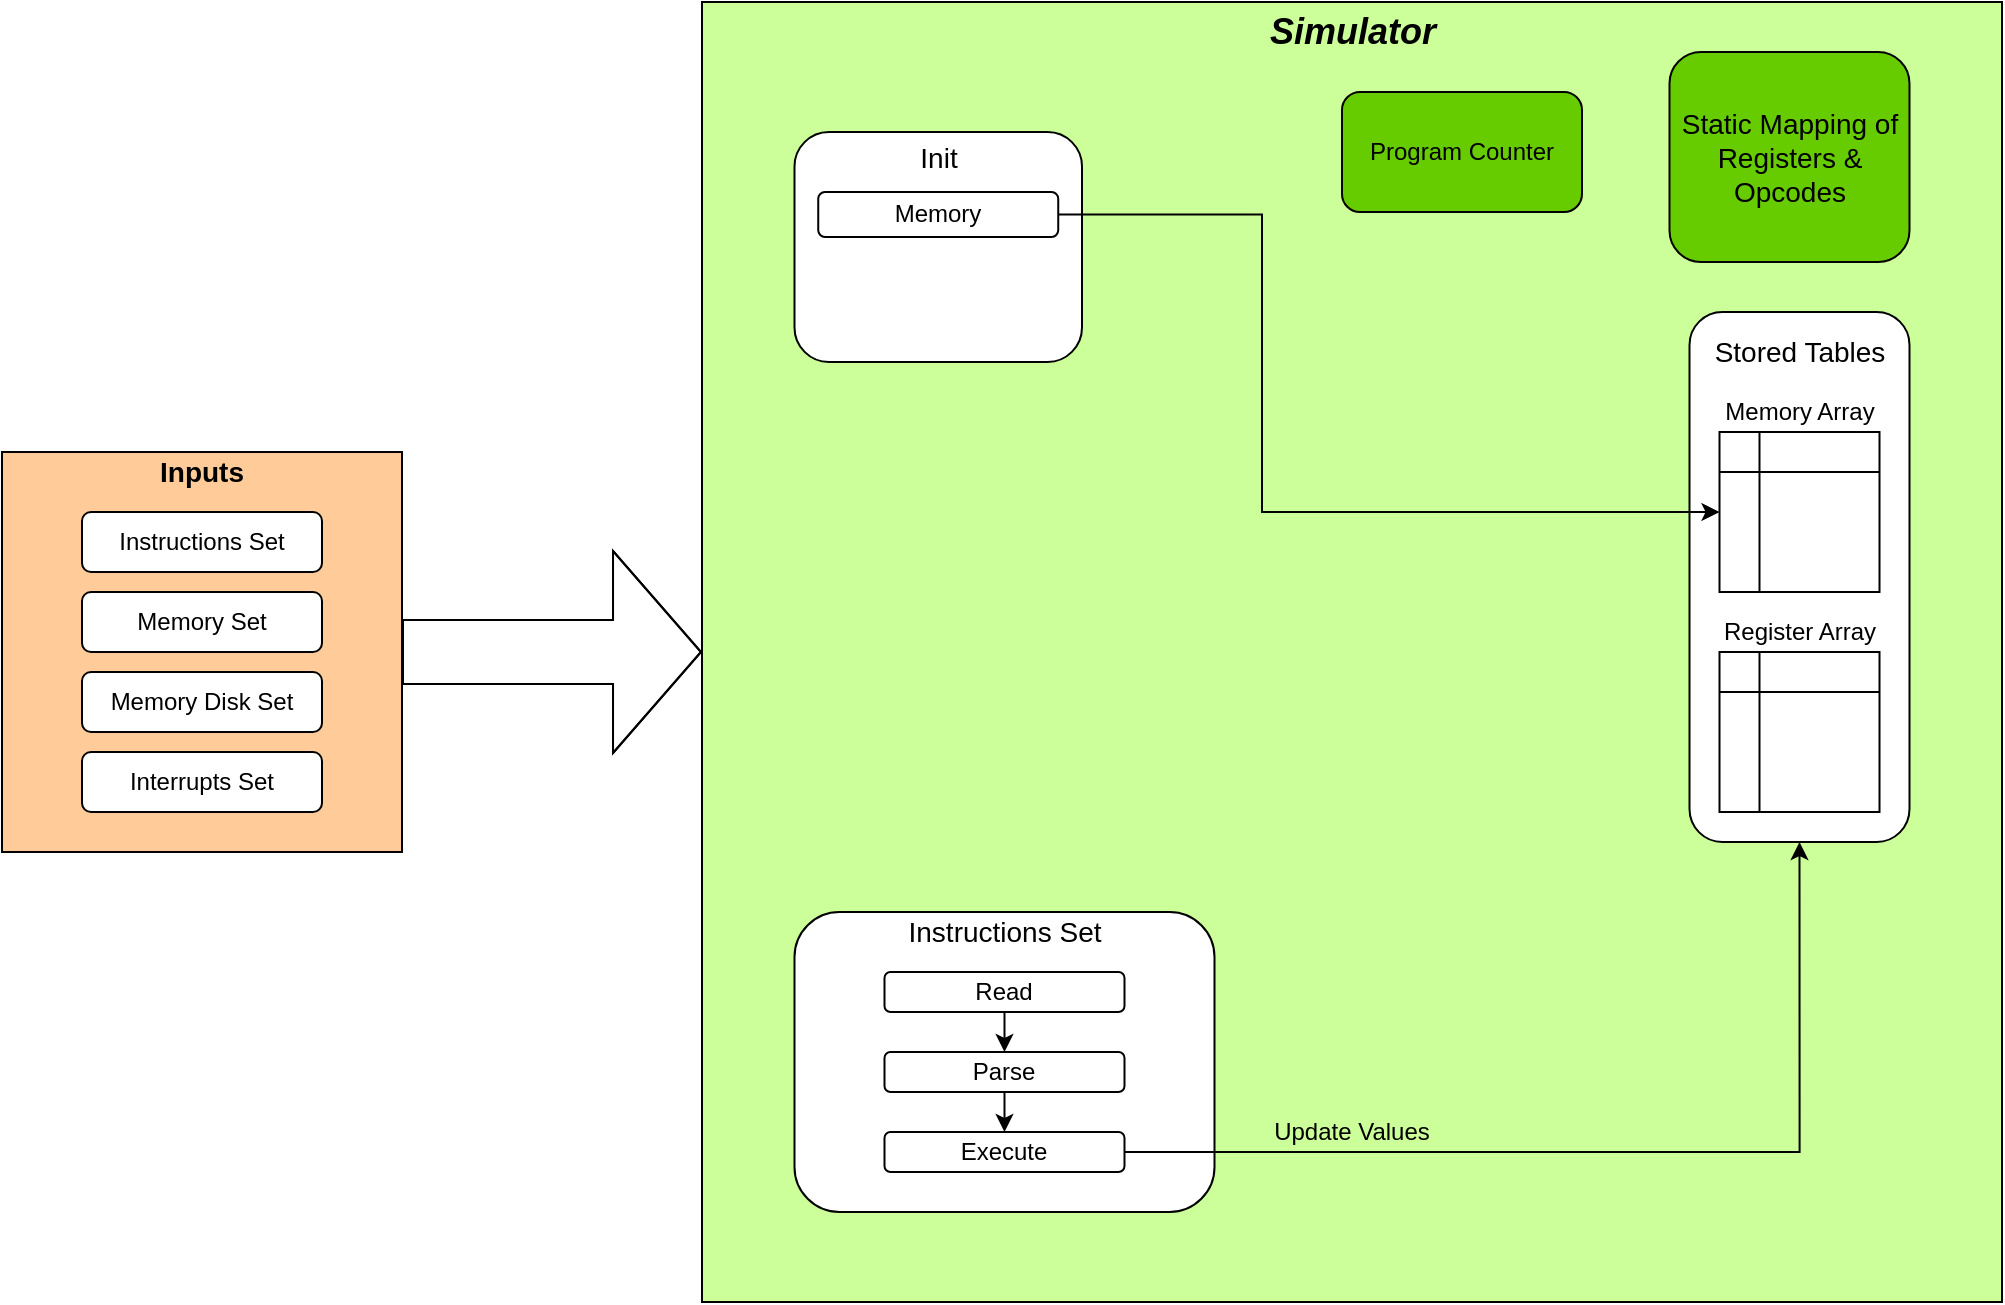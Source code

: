 <mxfile version="13.9.9" type="device"><diagram id="ONMKWGnX6gSHqRsCZUD3" name="Page-1"><mxGraphModel dx="2512" dy="832" grid="1" gridSize="10" guides="1" tooltips="1" connect="1" arrows="1" fold="1" page="1" pageScale="1" pageWidth="850" pageHeight="1100" math="0" shadow="0"><root><mxCell id="0"/><mxCell id="1" parent="0"/><mxCell id="o905FgmuZpbeo5RuuQKg-12" value="" style="group" vertex="1" connectable="0" parent="1"><mxGeometry x="-50" y="65" width="650" height="650" as="geometry"/></mxCell><mxCell id="o905FgmuZpbeo5RuuQKg-9" value="" style="whiteSpace=wrap;html=1;aspect=fixed;fillColor=#CCFF99;" vertex="1" parent="o905FgmuZpbeo5RuuQKg-12"><mxGeometry width="650" height="650" as="geometry"/></mxCell><mxCell id="o905FgmuZpbeo5RuuQKg-10" value="&lt;font style=&quot;font-size: 18px&quot;&gt;&lt;b&gt;&lt;i&gt;Simulator&lt;/i&gt;&lt;/b&gt;&lt;/font&gt;" style="text;html=1;strokeColor=none;fillColor=none;align=center;verticalAlign=middle;whiteSpace=wrap;rounded=0;" vertex="1" parent="o905FgmuZpbeo5RuuQKg-12"><mxGeometry x="272.5" y="5" width="105" height="20" as="geometry"/></mxCell><mxCell id="o905FgmuZpbeo5RuuQKg-33" value="Update Values" style="text;html=1;strokeColor=none;fillColor=none;align=center;verticalAlign=middle;whiteSpace=wrap;rounded=0;" vertex="1" parent="o905FgmuZpbeo5RuuQKg-12"><mxGeometry x="280" y="555" width="90" height="20" as="geometry"/></mxCell><mxCell id="o905FgmuZpbeo5RuuQKg-35" value="&lt;span style=&quot;font-size: 14px&quot;&gt;Static Mapping of Registers &amp;amp; Opcodes&lt;/span&gt;" style="rounded=1;whiteSpace=wrap;html=1;fillColor=#66CC00;" vertex="1" parent="o905FgmuZpbeo5RuuQKg-12"><mxGeometry x="483.75" y="25" width="120" height="105" as="geometry"/></mxCell><mxCell id="o905FgmuZpbeo5RuuQKg-39" value="" style="group" vertex="1" connectable="0" parent="o905FgmuZpbeo5RuuQKg-12"><mxGeometry x="493.75" y="155" width="110" height="265" as="geometry"/></mxCell><mxCell id="o905FgmuZpbeo5RuuQKg-22" value="" style="rounded=1;whiteSpace=wrap;html=1;fillColor=#FFFFFF;" vertex="1" parent="o905FgmuZpbeo5RuuQKg-39"><mxGeometry width="110" height="265" as="geometry"/></mxCell><mxCell id="o905FgmuZpbeo5RuuQKg-29" value="&lt;font style=&quot;font-size: 14px&quot;&gt;Stored Tables&lt;/font&gt;" style="text;html=1;strokeColor=none;fillColor=none;align=center;verticalAlign=middle;whiteSpace=wrap;rounded=0;" vertex="1" parent="o905FgmuZpbeo5RuuQKg-39"><mxGeometry x="10" y="10" width="90" height="20" as="geometry"/></mxCell><mxCell id="o905FgmuZpbeo5RuuQKg-26" value="" style="group" vertex="1" connectable="0" parent="o905FgmuZpbeo5RuuQKg-39"><mxGeometry x="15" y="40" width="80" height="100" as="geometry"/></mxCell><mxCell id="o905FgmuZpbeo5RuuQKg-27" value="" style="shape=internalStorage;whiteSpace=wrap;html=1;backgroundOutline=1;fillColor=#FFFFFF;" vertex="1" parent="o905FgmuZpbeo5RuuQKg-26"><mxGeometry y="20" width="80" height="80" as="geometry"/></mxCell><mxCell id="o905FgmuZpbeo5RuuQKg-28" value="Memory Array" style="text;html=1;strokeColor=none;fillColor=none;align=center;verticalAlign=middle;whiteSpace=wrap;rounded=0;" vertex="1" parent="o905FgmuZpbeo5RuuQKg-26"><mxGeometry width="80" height="20" as="geometry"/></mxCell><mxCell id="o905FgmuZpbeo5RuuQKg-25" value="" style="group" vertex="1" connectable="0" parent="o905FgmuZpbeo5RuuQKg-39"><mxGeometry x="15" y="150" width="80" height="100" as="geometry"/></mxCell><mxCell id="o905FgmuZpbeo5RuuQKg-23" value="" style="shape=internalStorage;whiteSpace=wrap;html=1;backgroundOutline=1;fillColor=#FFFFFF;" vertex="1" parent="o905FgmuZpbeo5RuuQKg-25"><mxGeometry y="20" width="80" height="80" as="geometry"/></mxCell><mxCell id="o905FgmuZpbeo5RuuQKg-24" value="Register Array" style="text;html=1;strokeColor=none;fillColor=none;align=center;verticalAlign=middle;whiteSpace=wrap;rounded=0;" vertex="1" parent="o905FgmuZpbeo5RuuQKg-25"><mxGeometry width="80" height="20" as="geometry"/></mxCell><mxCell id="o905FgmuZpbeo5RuuQKg-41" value="Program Counter" style="rounded=1;whiteSpace=wrap;html=1;fillColor=#66CC00;" vertex="1" parent="o905FgmuZpbeo5RuuQKg-12"><mxGeometry x="320" y="45" width="120" height="60" as="geometry"/></mxCell><mxCell id="o905FgmuZpbeo5RuuQKg-21" value="" style="group" vertex="1" connectable="0" parent="o905FgmuZpbeo5RuuQKg-12"><mxGeometry x="46.25" y="455" width="210" height="150" as="geometry"/></mxCell><mxCell id="o905FgmuZpbeo5RuuQKg-11" value="" style="rounded=1;whiteSpace=wrap;html=1;fillColor=#FFFFFF;" vertex="1" parent="o905FgmuZpbeo5RuuQKg-21"><mxGeometry width="210" height="150" as="geometry"/></mxCell><mxCell id="o905FgmuZpbeo5RuuQKg-14" value="&lt;font style=&quot;font-size: 14px&quot;&gt;Instructions Set&lt;/font&gt;" style="text;html=1;strokeColor=none;fillColor=none;align=center;verticalAlign=middle;whiteSpace=wrap;rounded=0;" vertex="1" parent="o905FgmuZpbeo5RuuQKg-21"><mxGeometry x="47.5" width="115" height="20" as="geometry"/></mxCell><mxCell id="o905FgmuZpbeo5RuuQKg-30" style="edgeStyle=orthogonalEdgeStyle;rounded=0;orthogonalLoop=1;jettySize=auto;html=1;exitX=0.5;exitY=1;exitDx=0;exitDy=0;entryX=0.5;entryY=0;entryDx=0;entryDy=0;" edge="1" parent="o905FgmuZpbeo5RuuQKg-21" source="o905FgmuZpbeo5RuuQKg-15" target="o905FgmuZpbeo5RuuQKg-17"><mxGeometry relative="1" as="geometry"/></mxCell><mxCell id="o905FgmuZpbeo5RuuQKg-15" value="Read" style="rounded=1;whiteSpace=wrap;html=1;fillColor=#FFFFFF;" vertex="1" parent="o905FgmuZpbeo5RuuQKg-21"><mxGeometry x="45" y="30" width="120" height="20" as="geometry"/></mxCell><mxCell id="o905FgmuZpbeo5RuuQKg-31" style="edgeStyle=orthogonalEdgeStyle;rounded=0;orthogonalLoop=1;jettySize=auto;html=1;exitX=0.5;exitY=1;exitDx=0;exitDy=0;entryX=0.5;entryY=0;entryDx=0;entryDy=0;" edge="1" parent="o905FgmuZpbeo5RuuQKg-21" source="o905FgmuZpbeo5RuuQKg-17" target="o905FgmuZpbeo5RuuQKg-20"><mxGeometry relative="1" as="geometry"/></mxCell><mxCell id="o905FgmuZpbeo5RuuQKg-17" value="Parse" style="rounded=1;whiteSpace=wrap;html=1;fillColor=#FFFFFF;" vertex="1" parent="o905FgmuZpbeo5RuuQKg-21"><mxGeometry x="45" y="70" width="120" height="20" as="geometry"/></mxCell><mxCell id="o905FgmuZpbeo5RuuQKg-20" value="Execute" style="rounded=1;whiteSpace=wrap;html=1;fillColor=#FFFFFF;" vertex="1" parent="o905FgmuZpbeo5RuuQKg-21"><mxGeometry x="45" y="110" width="120" height="20" as="geometry"/></mxCell><mxCell id="o905FgmuZpbeo5RuuQKg-42" value="" style="rounded=1;whiteSpace=wrap;html=1;fillColor=#FFFFFF;" vertex="1" parent="o905FgmuZpbeo5RuuQKg-12"><mxGeometry x="46.25" y="65" width="143.75" height="115" as="geometry"/></mxCell><mxCell id="o905FgmuZpbeo5RuuQKg-43" value="&lt;font style=&quot;font-size: 14px&quot;&gt;Init&lt;/font&gt;" style="text;html=1;strokeColor=none;fillColor=none;align=center;verticalAlign=middle;whiteSpace=wrap;rounded=0;" vertex="1" parent="o905FgmuZpbeo5RuuQKg-12"><mxGeometry x="60.62" y="67.5" width="115" height="20" as="geometry"/></mxCell><mxCell id="o905FgmuZpbeo5RuuQKg-45" style="edgeStyle=orthogonalEdgeStyle;rounded=0;orthogonalLoop=1;jettySize=auto;html=1;exitX=1;exitY=0.5;exitDx=0;exitDy=0;entryX=0;entryY=0.5;entryDx=0;entryDy=0;" edge="1" parent="o905FgmuZpbeo5RuuQKg-12" source="o905FgmuZpbeo5RuuQKg-44" target="o905FgmuZpbeo5RuuQKg-27"><mxGeometry relative="1" as="geometry"><Array as="points"><mxPoint x="280" y="106"/><mxPoint x="280" y="255"/></Array></mxGeometry></mxCell><mxCell id="o905FgmuZpbeo5RuuQKg-44" value="Memory" style="rounded=1;whiteSpace=wrap;html=1;fillColor=#FFFFFF;" vertex="1" parent="o905FgmuZpbeo5RuuQKg-12"><mxGeometry x="58.12" y="95" width="120" height="22.5" as="geometry"/></mxCell><mxCell id="o905FgmuZpbeo5RuuQKg-32" style="edgeStyle=orthogonalEdgeStyle;rounded=0;orthogonalLoop=1;jettySize=auto;html=1;exitX=1;exitY=0.5;exitDx=0;exitDy=0;entryX=0.5;entryY=1;entryDx=0;entryDy=0;" edge="1" parent="o905FgmuZpbeo5RuuQKg-12" source="o905FgmuZpbeo5RuuQKg-20" target="o905FgmuZpbeo5RuuQKg-22"><mxGeometry relative="1" as="geometry"><Array as="points"><mxPoint x="549" y="575"/></Array></mxGeometry></mxCell><mxCell id="o905FgmuZpbeo5RuuQKg-8" value="" style="group;fillColor=#FFB366;" vertex="1" connectable="0" parent="1"><mxGeometry x="-400" y="290" width="200" height="200" as="geometry"/></mxCell><mxCell id="o905FgmuZpbeo5RuuQKg-2" value="" style="whiteSpace=wrap;html=1;aspect=fixed;fillColor=#FFCC99;" vertex="1" parent="o905FgmuZpbeo5RuuQKg-8"><mxGeometry width="200" height="200" as="geometry"/></mxCell><mxCell id="o905FgmuZpbeo5RuuQKg-3" value="&lt;font style=&quot;font-size: 14px&quot;&gt;&lt;b&gt;Inputs&lt;/b&gt;&lt;/font&gt;" style="text;html=1;strokeColor=none;fillColor=none;align=center;verticalAlign=middle;whiteSpace=wrap;rounded=0;" vertex="1" parent="o905FgmuZpbeo5RuuQKg-8"><mxGeometry x="80" width="40" height="20" as="geometry"/></mxCell><mxCell id="o905FgmuZpbeo5RuuQKg-4" value="Instructions Set" style="rounded=1;whiteSpace=wrap;html=1;" vertex="1" parent="o905FgmuZpbeo5RuuQKg-8"><mxGeometry x="40" y="30" width="120" height="30" as="geometry"/></mxCell><mxCell id="o905FgmuZpbeo5RuuQKg-5" value="Memory Set" style="rounded=1;whiteSpace=wrap;html=1;" vertex="1" parent="o905FgmuZpbeo5RuuQKg-8"><mxGeometry x="40" y="70" width="120" height="30" as="geometry"/></mxCell><mxCell id="o905FgmuZpbeo5RuuQKg-6" value="Memory Disk Set" style="rounded=1;whiteSpace=wrap;html=1;" vertex="1" parent="o905FgmuZpbeo5RuuQKg-8"><mxGeometry x="40" y="110" width="120" height="30" as="geometry"/></mxCell><mxCell id="o905FgmuZpbeo5RuuQKg-7" value="Interrupts Set" style="rounded=1;whiteSpace=wrap;html=1;" vertex="1" parent="o905FgmuZpbeo5RuuQKg-8"><mxGeometry x="40" y="150" width="120" height="30" as="geometry"/></mxCell><mxCell id="o905FgmuZpbeo5RuuQKg-34" style="edgeStyle=orthogonalEdgeStyle;rounded=0;orthogonalLoop=1;jettySize=auto;html=1;exitX=1;exitY=0.5;exitDx=0;exitDy=0;shape=flexArrow;endWidth=68;endSize=14.33;width=32;" edge="1" parent="1" source="o905FgmuZpbeo5RuuQKg-2" target="o905FgmuZpbeo5RuuQKg-9"><mxGeometry relative="1" as="geometry"><Array as="points"><mxPoint x="-110" y="390"/><mxPoint x="-110" y="390"/></Array></mxGeometry></mxCell></root></mxGraphModel></diagram></mxfile>